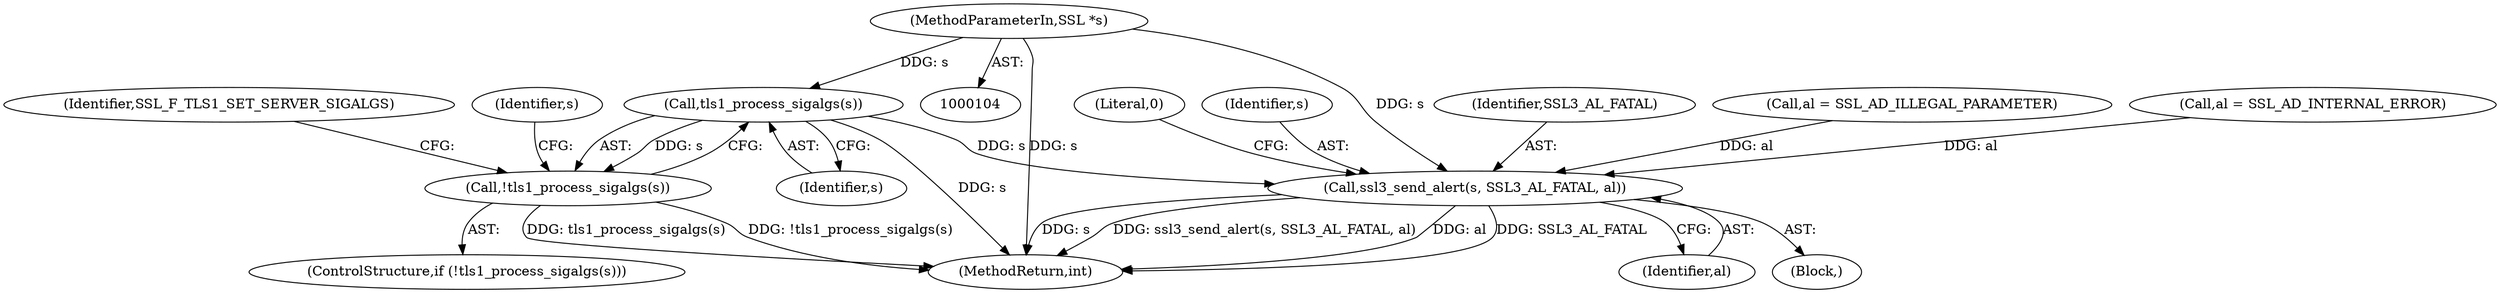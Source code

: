 digraph "0_openssl_76343947ada960b6269090638f5391068daee88d@pointer" {
"1000105" [label="(MethodParameterIn,SSL *s)"];
"1000166" [label="(Call,tls1_process_sigalgs(s))"];
"1000165" [label="(Call,!tls1_process_sigalgs(s))"];
"1000199" [label="(Call,ssl3_send_alert(s, SSL3_AL_FATAL, al))"];
"1000205" [label="(MethodReturn,int)"];
"1000199" [label="(Call,ssl3_send_alert(s, SSL3_AL_FATAL, al))"];
"1000166" [label="(Call,tls1_process_sigalgs(s))"];
"1000201" [label="(Identifier,SSL3_AL_FATAL)"];
"1000180" [label="(Identifier,s)"];
"1000106" [label="(Block,)"];
"1000187" [label="(Call,al = SSL_AD_ILLEGAL_PARAMETER)"];
"1000165" [label="(Call,!tls1_process_sigalgs(s))"];
"1000167" [label="(Identifier,s)"];
"1000202" [label="(Identifier,al)"];
"1000172" [label="(Call,al = SSL_AD_INTERNAL_ERROR)"];
"1000204" [label="(Literal,0)"];
"1000105" [label="(MethodParameterIn,SSL *s)"];
"1000164" [label="(ControlStructure,if (!tls1_process_sigalgs(s)))"];
"1000170" [label="(Identifier,SSL_F_TLS1_SET_SERVER_SIGALGS)"];
"1000200" [label="(Identifier,s)"];
"1000105" -> "1000104"  [label="AST: "];
"1000105" -> "1000205"  [label="DDG: s"];
"1000105" -> "1000166"  [label="DDG: s"];
"1000105" -> "1000199"  [label="DDG: s"];
"1000166" -> "1000165"  [label="AST: "];
"1000166" -> "1000167"  [label="CFG: "];
"1000167" -> "1000166"  [label="AST: "];
"1000165" -> "1000166"  [label="CFG: "];
"1000166" -> "1000205"  [label="DDG: s"];
"1000166" -> "1000165"  [label="DDG: s"];
"1000166" -> "1000199"  [label="DDG: s"];
"1000165" -> "1000164"  [label="AST: "];
"1000170" -> "1000165"  [label="CFG: "];
"1000180" -> "1000165"  [label="CFG: "];
"1000165" -> "1000205"  [label="DDG: tls1_process_sigalgs(s)"];
"1000165" -> "1000205"  [label="DDG: !tls1_process_sigalgs(s)"];
"1000199" -> "1000106"  [label="AST: "];
"1000199" -> "1000202"  [label="CFG: "];
"1000200" -> "1000199"  [label="AST: "];
"1000201" -> "1000199"  [label="AST: "];
"1000202" -> "1000199"  [label="AST: "];
"1000204" -> "1000199"  [label="CFG: "];
"1000199" -> "1000205"  [label="DDG: SSL3_AL_FATAL"];
"1000199" -> "1000205"  [label="DDG: s"];
"1000199" -> "1000205"  [label="DDG: ssl3_send_alert(s, SSL3_AL_FATAL, al)"];
"1000199" -> "1000205"  [label="DDG: al"];
"1000187" -> "1000199"  [label="DDG: al"];
"1000172" -> "1000199"  [label="DDG: al"];
}
